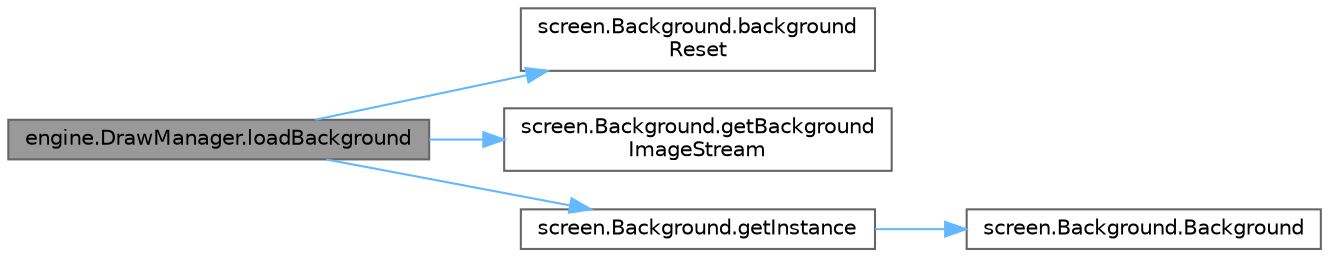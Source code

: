 digraph "engine.DrawManager.loadBackground"
{
 // LATEX_PDF_SIZE
  bgcolor="transparent";
  edge [fontname=Helvetica,fontsize=10,labelfontname=Helvetica,labelfontsize=10];
  node [fontname=Helvetica,fontsize=10,shape=box,height=0.2,width=0.4];
  rankdir="LR";
  Node1 [id="Node000001",label="engine.DrawManager.loadBackground",height=0.2,width=0.4,color="gray40", fillcolor="grey60", style="filled", fontcolor="black",tooltip=" "];
  Node1 -> Node2 [id="edge1_Node000001_Node000002",color="steelblue1",style="solid",tooltip=" "];
  Node2 [id="Node000002",label="screen.Background.background\lReset",height=0.2,width=0.4,color="grey40", fillcolor="white", style="filled",URL="$classscreen_1_1_background.html#a96eb921b9b6104f1e940b9954c61edf2",tooltip=" "];
  Node1 -> Node3 [id="edge2_Node000001_Node000003",color="steelblue1",style="solid",tooltip=" "];
  Node3 [id="Node000003",label="screen.Background.getBackground\lImageStream",height=0.2,width=0.4,color="grey40", fillcolor="white", style="filled",URL="$classscreen_1_1_background.html#a56098d0da3860282885e3a05acb9de21",tooltip=" "];
  Node1 -> Node4 [id="edge3_Node000001_Node000004",color="steelblue1",style="solid",tooltip=" "];
  Node4 [id="Node000004",label="screen.Background.getInstance",height=0.2,width=0.4,color="grey40", fillcolor="white", style="filled",URL="$classscreen_1_1_background.html#a2c76faa8fa5e6bf6318dcdac9a1912cc",tooltip=" "];
  Node4 -> Node5 [id="edge4_Node000004_Node000005",color="steelblue1",style="solid",tooltip=" "];
  Node5 [id="Node000005",label="screen.Background.Background",height=0.2,width=0.4,color="grey40", fillcolor="white", style="filled",URL="$classscreen_1_1_background.html#a500cc4fb2f76cc20a16a284215975448",tooltip=" "];
}
